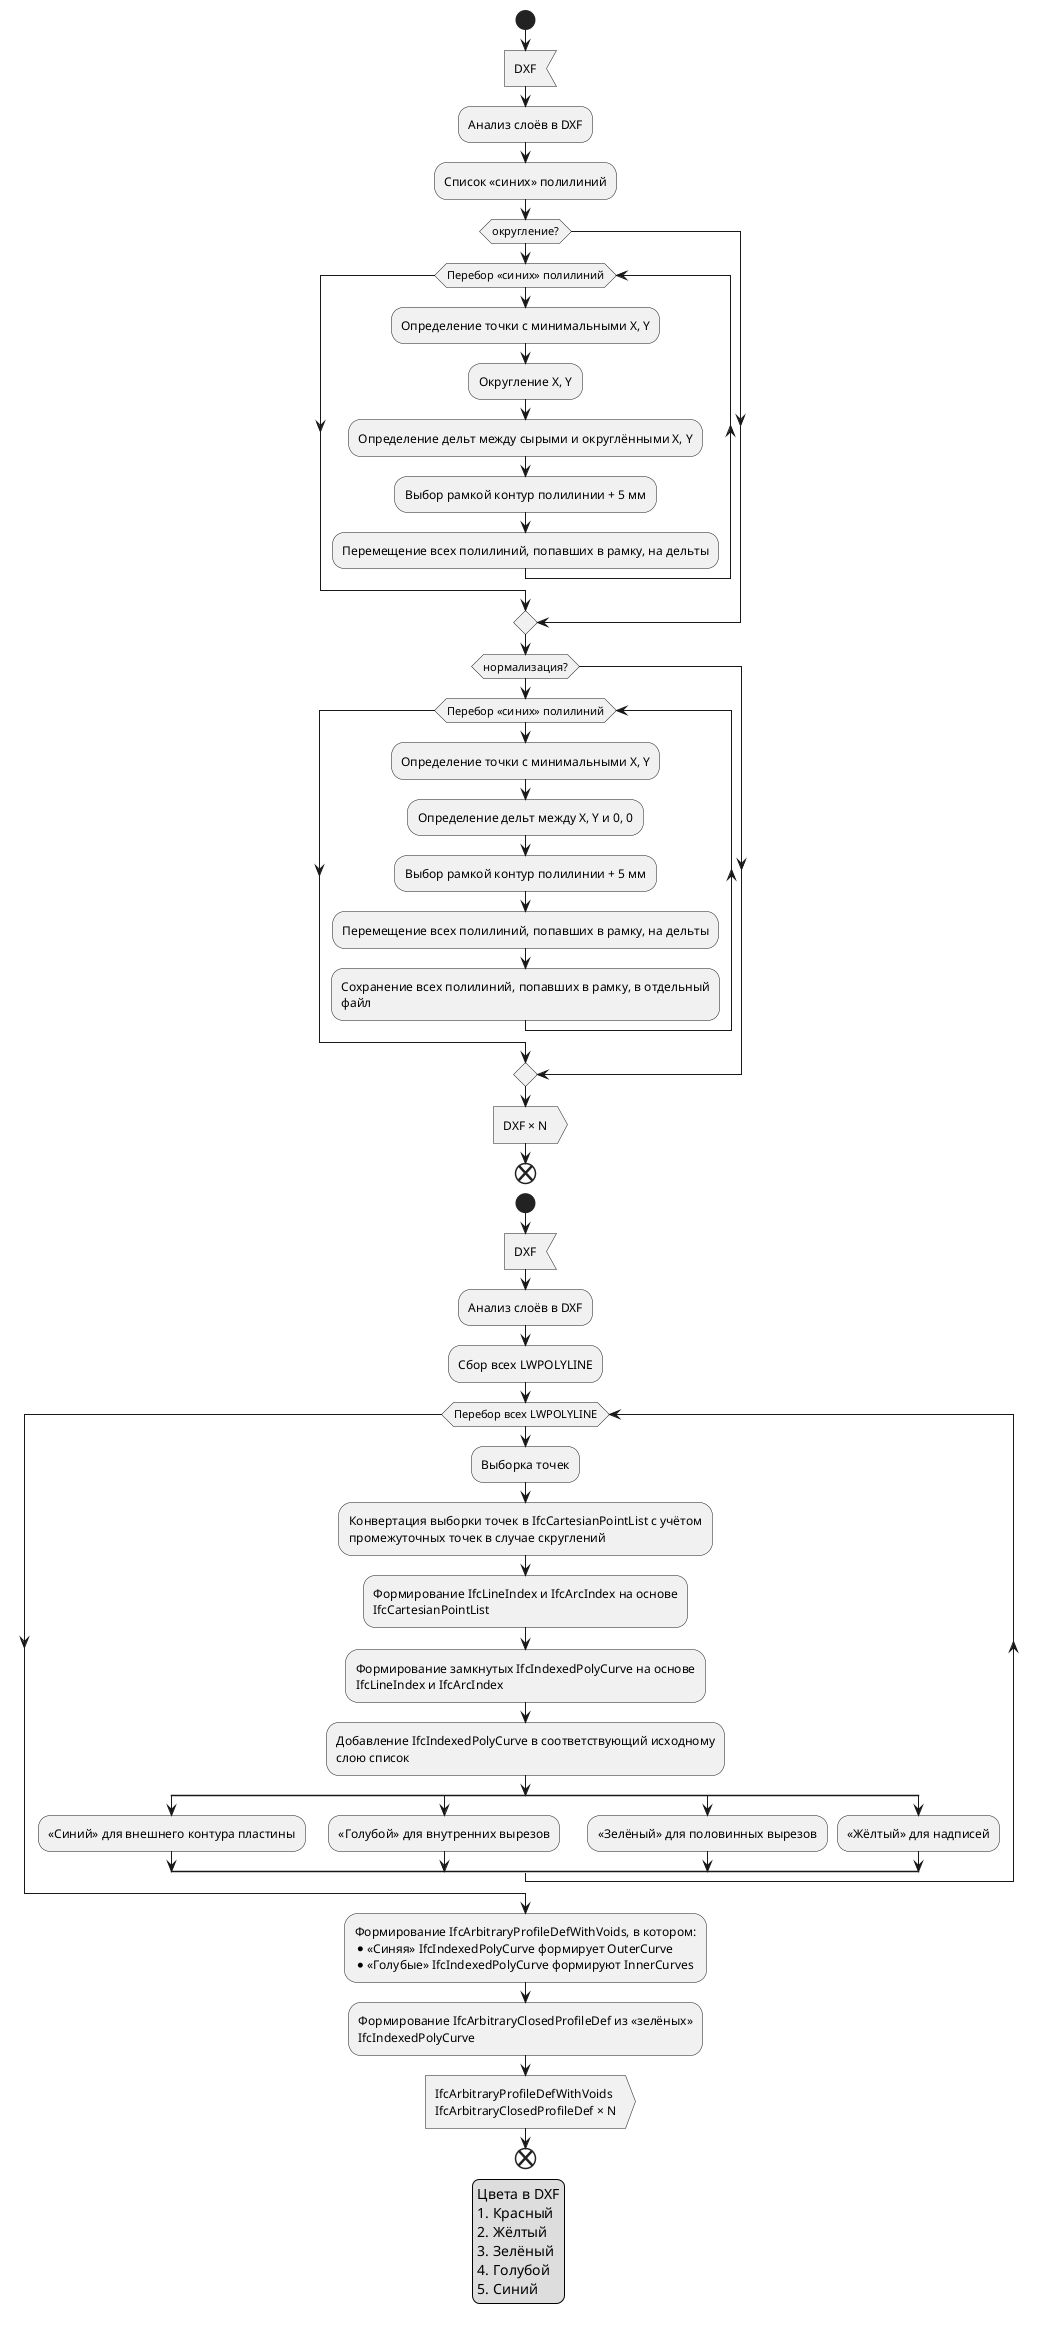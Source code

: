 @startuml General

<style>
activityDiagram {
  FontName Iosevka
  MaximumWidth 400
}
</style>

start
:DXF<
:Анализ слоёв в DXF;
:Список «синих» полилиний;
if (округление?) then
	while (Перебор «синих» полилиний)
		:Определение точки с минимальными X, Y;
		:Округление X, Y;
		:Определение дельт между сырыми и округлёнными X, Y;
		:Выбор рамкой контур полилинии + 5 мм;
		:Перемещение всех полилиний, попавших в рамку, на дельты;
	endwhile
endif
if (нормализация?) then
	while (Перебор «синих» полилиний)
		:Определение точки с минимальными X, Y;
		:Определение дельт между X, Y и 0, 0;
		:Выбор рамкой контур полилинии + 5 мм;
		:Перемещение всех полилиний, попавших в рамку, на дельты;
		:Сохранение всех полилиний, попавших в рамку, в отдельный файл;
	endwhile
endif
:DXF × N>
end

start
:DXF<
:Анализ слоёв в DXF;
:Сбор всех LWPOLYLINE;
' :LWPOLYLINE для формирования тела пластины;
' :Список LWPOLYLINE для сквозного вырезания пластины;
' :Список LWPOLYLINE для половинного вырезания пластины;
while (Перебор всех LWPOLYLINE)
	:Выборка точек;
	:Конвертация выборки точек в IfcCartesianPointList с учётом промежуточных точек в случае скруглений;
	:Формирование IfcLineIndex и IfcArcIndex на основе IfcCartesianPointList;
	:Формирование замкнутых IfcIndexedPolyCurve на основе IfcLineIndex и IfcArcIndex;
	:Добавление IfcIndexedPolyCurve в соответствующий исходному слою список;
	split
		:«Синий» для внешнего контура пластины;
	split again
		:«Голубой» для внутренних вырезов;
	split again
		:«Зелёный» для половинных вырезов;
	split again
		:«Жёлтый» для надписей;
	end split
endwhile
:Формирование IfcArbitraryProfileDefWithVoids, в котором:
* «Синяя» IfcIndexedPolyCurve формирует OuterCurve
* «Голубые» IfcIndexedPolyCurve формируют InnerCurves;
:Формирование IfcArbitraryClosedProfileDef из «зелёных» IfcIndexedPolyCurve;
:IfcArbitraryProfileDefWithVoids
IfcArbitraryClosedProfileDef × N>
end

legend
Цвета в DXF
1. Красный
2. Жёлтый
3. Зелёный
4. Голубой
5. Синий
end legend

@enduml